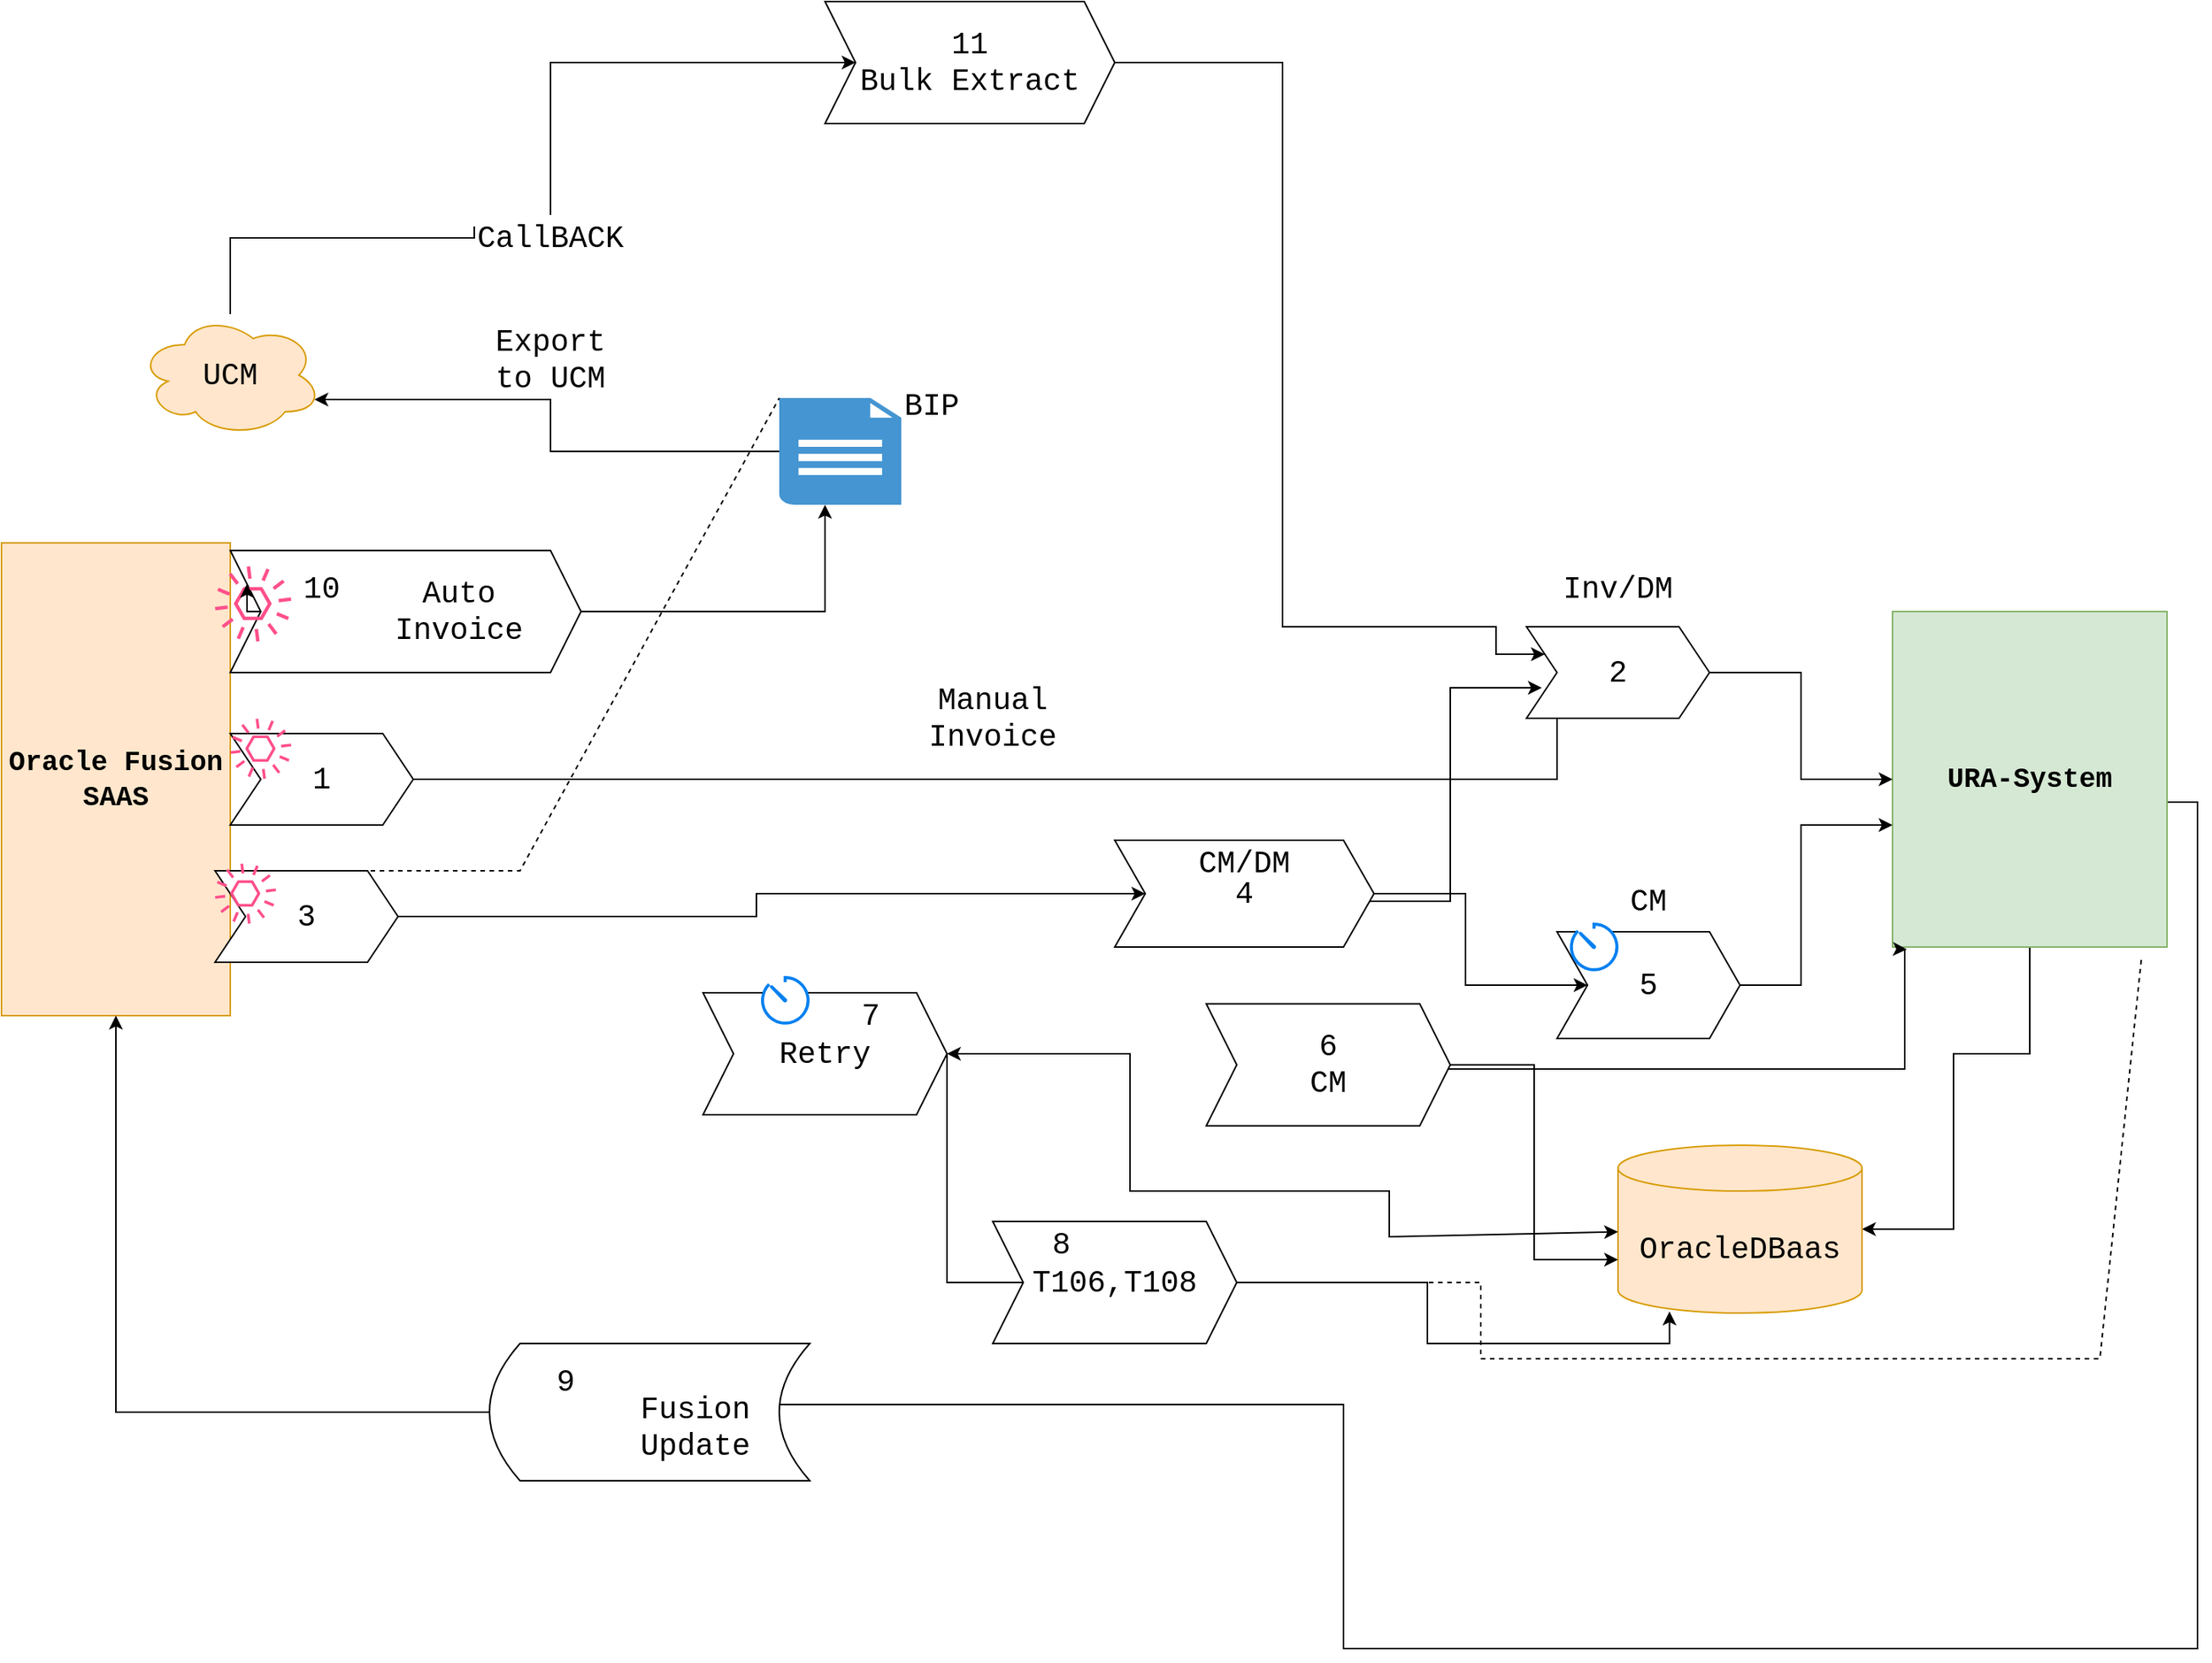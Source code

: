 <mxfile version="15.5.8" type="github">
  <diagram id="HXzt17Rm_zem7e5teo9B" name="Page-1">
    <mxGraphModel dx="3147" dy="1805" grid="1" gridSize="10" guides="1" tooltips="1" connect="1" arrows="1" fold="1" page="1" pageScale="1" pageWidth="850" pageHeight="1100" math="0" shadow="0">
      <root>
        <mxCell id="0" />
        <mxCell id="1" parent="0" />
        <mxCell id="_rh--6CCZ1OBjoR3TniN-2" value="&lt;h2&gt;&lt;font face=&quot;Courier New&quot;&gt;Oracle Fusion SAAS&lt;/font&gt;&lt;/h2&gt;" style="rounded=0;whiteSpace=wrap;html=1;fillColor=#ffe6cc;strokeColor=#d79b00;" vertex="1" parent="1">
          <mxGeometry x="-1150" y="185" width="150" height="310" as="geometry" />
        </mxCell>
        <mxCell id="_rh--6CCZ1OBjoR3TniN-22" style="edgeStyle=orthogonalEdgeStyle;rounded=0;orthogonalLoop=1;jettySize=auto;html=1;fontFamily=Courier New;fontSize=20;" edge="1" parent="1" source="_rh--6CCZ1OBjoR3TniN-4" target="_rh--6CCZ1OBjoR3TniN-21">
          <mxGeometry relative="1" as="geometry">
            <mxPoint x="130" y="660" as="targetPoint" />
            <Array as="points">
              <mxPoint x="180" y="520" />
              <mxPoint x="130" y="520" />
              <mxPoint x="130" y="635" />
            </Array>
          </mxGeometry>
        </mxCell>
        <mxCell id="_rh--6CCZ1OBjoR3TniN-61" style="edgeStyle=orthogonalEdgeStyle;rounded=0;orthogonalLoop=1;jettySize=auto;html=1;fontFamily=Courier New;fontSize=20;entryX=0.906;entryY=0.425;entryDx=0;entryDy=0;entryPerimeter=0;" edge="1" parent="1" source="_rh--6CCZ1OBjoR3TniN-4" target="_rh--6CCZ1OBjoR3TniN-58">
          <mxGeometry relative="1" as="geometry">
            <mxPoint x="-610" y="720" as="targetPoint" />
            <Array as="points">
              <mxPoint x="290" y="355" />
              <mxPoint x="290" y="910" />
              <mxPoint x="-270" y="910" />
              <mxPoint x="-270" y="750" />
              <mxPoint x="-676" y="750" />
            </Array>
          </mxGeometry>
        </mxCell>
        <mxCell id="_rh--6CCZ1OBjoR3TniN-4" value="&lt;h2&gt;&lt;font face=&quot;Courier New&quot;&gt;URA-System &lt;/font&gt;&lt;br&gt;&lt;/h2&gt;" style="rounded=0;whiteSpace=wrap;html=1;fillColor=#d5e8d4;strokeColor=#82b366;" vertex="1" parent="1">
          <mxGeometry x="90" y="230" width="180" height="220" as="geometry" />
        </mxCell>
        <mxCell id="_rh--6CCZ1OBjoR3TniN-77" style="edgeStyle=orthogonalEdgeStyle;rounded=0;orthogonalLoop=1;jettySize=auto;html=1;entryX=0.96;entryY=0.7;entryDx=0;entryDy=0;entryPerimeter=0;fontFamily=Courier New;fontSize=20;" edge="1" parent="1" source="_rh--6CCZ1OBjoR3TniN-6" target="_rh--6CCZ1OBjoR3TniN-75">
          <mxGeometry relative="1" as="geometry" />
        </mxCell>
        <mxCell id="_rh--6CCZ1OBjoR3TniN-6" value="" style="shadow=0;dashed=0;html=1;strokeColor=none;fillColor=#4495D1;labelPosition=center;verticalLabelPosition=bottom;verticalAlign=top;align=center;outlineConnect=0;shape=mxgraph.veeam.2d.report;fontFamily=Courier New;" vertex="1" parent="1">
          <mxGeometry x="-640" y="90" width="80" height="70" as="geometry" />
        </mxCell>
        <mxCell id="_rh--6CCZ1OBjoR3TniN-14" style="edgeStyle=orthogonalEdgeStyle;rounded=0;orthogonalLoop=1;jettySize=auto;html=1;entryX=0;entryY=0.5;entryDx=0;entryDy=0;fontFamily=Courier New;fontSize=20;" edge="1" parent="1" source="_rh--6CCZ1OBjoR3TniN-7" target="_rh--6CCZ1OBjoR3TniN-8">
          <mxGeometry relative="1" as="geometry" />
        </mxCell>
        <mxCell id="_rh--6CCZ1OBjoR3TniN-31" style="edgeStyle=orthogonalEdgeStyle;rounded=0;orthogonalLoop=1;jettySize=auto;html=1;fontFamily=Courier New;fontSize=20;startArrow=none;" edge="1" parent="1" source="_rh--6CCZ1OBjoR3TniN-68" target="_rh--6CCZ1OBjoR3TniN-6">
          <mxGeometry relative="1" as="geometry">
            <Array as="points">
              <mxPoint x="-610" y="230" />
            </Array>
          </mxGeometry>
        </mxCell>
        <mxCell id="_rh--6CCZ1OBjoR3TniN-7" value="1" style="shape=step;perimeter=stepPerimeter;whiteSpace=wrap;html=1;fixedSize=1;fontFamily=Courier New;fontSize=20;" vertex="1" parent="1">
          <mxGeometry x="-1000" y="310" width="120" height="60" as="geometry" />
        </mxCell>
        <mxCell id="_rh--6CCZ1OBjoR3TniN-15" style="edgeStyle=orthogonalEdgeStyle;rounded=0;orthogonalLoop=1;jettySize=auto;html=1;fontFamily=Courier New;fontSize=20;" edge="1" parent="1" source="_rh--6CCZ1OBjoR3TniN-8" target="_rh--6CCZ1OBjoR3TniN-4">
          <mxGeometry relative="1" as="geometry" />
        </mxCell>
        <mxCell id="_rh--6CCZ1OBjoR3TniN-8" value="2" style="shape=step;perimeter=stepPerimeter;whiteSpace=wrap;html=1;fixedSize=1;fontFamily=Courier New;fontSize=20;" vertex="1" parent="1">
          <mxGeometry x="-150" y="240" width="120" height="60" as="geometry" />
        </mxCell>
        <mxCell id="_rh--6CCZ1OBjoR3TniN-9" value="" style="sketch=0;outlineConnect=0;fontColor=#232F3E;gradientColor=none;fillColor=#FF4F8B;strokeColor=none;dashed=0;verticalLabelPosition=bottom;verticalAlign=top;align=center;html=1;fontSize=12;fontStyle=0;aspect=fixed;pointerEvents=1;shape=mxgraph.aws4.event;fontFamily=Courier New;" vertex="1" parent="1">
          <mxGeometry x="-1000" y="300" width="40" height="40" as="geometry" />
        </mxCell>
        <mxCell id="_rh--6CCZ1OBjoR3TniN-17" style="edgeStyle=orthogonalEdgeStyle;rounded=0;orthogonalLoop=1;jettySize=auto;html=1;entryX=0;entryY=0.5;entryDx=0;entryDy=0;fontFamily=Courier New;fontSize=20;" edge="1" parent="1" source="_rh--6CCZ1OBjoR3TniN-10" target="_rh--6CCZ1OBjoR3TniN-16">
          <mxGeometry relative="1" as="geometry" />
        </mxCell>
        <mxCell id="_rh--6CCZ1OBjoR3TniN-10" value="3" style="shape=step;perimeter=stepPerimeter;whiteSpace=wrap;html=1;fixedSize=1;fontFamily=Courier New;fontSize=20;" vertex="1" parent="1">
          <mxGeometry x="-1010" y="400" width="120" height="60" as="geometry" />
        </mxCell>
        <mxCell id="_rh--6CCZ1OBjoR3TniN-11" value="" style="sketch=0;outlineConnect=0;fontColor=#232F3E;gradientColor=none;fillColor=#FF4F8B;strokeColor=none;dashed=0;verticalLabelPosition=bottom;verticalAlign=top;align=center;html=1;fontSize=12;fontStyle=0;aspect=fixed;pointerEvents=1;shape=mxgraph.aws4.event;fontFamily=Courier New;" vertex="1" parent="1">
          <mxGeometry x="-1010" y="395" width="40" height="40" as="geometry" />
        </mxCell>
        <mxCell id="_rh--6CCZ1OBjoR3TniN-24" style="edgeStyle=orthogonalEdgeStyle;rounded=0;orthogonalLoop=1;jettySize=auto;html=1;fontFamily=Courier New;fontSize=20;" edge="1" parent="1" source="_rh--6CCZ1OBjoR3TniN-16">
          <mxGeometry relative="1" as="geometry">
            <mxPoint x="-140" y="280" as="targetPoint" />
            <Array as="points">
              <mxPoint x="-200" y="420" />
              <mxPoint x="-200" y="280" />
            </Array>
          </mxGeometry>
        </mxCell>
        <mxCell id="_rh--6CCZ1OBjoR3TniN-27" style="edgeStyle=orthogonalEdgeStyle;rounded=0;orthogonalLoop=1;jettySize=auto;html=1;entryX=0;entryY=0.5;entryDx=0;entryDy=0;fontFamily=Courier New;fontSize=20;" edge="1" parent="1" source="_rh--6CCZ1OBjoR3TniN-16" target="_rh--6CCZ1OBjoR3TniN-25">
          <mxGeometry relative="1" as="geometry" />
        </mxCell>
        <mxCell id="_rh--6CCZ1OBjoR3TniN-16" value="4" style="shape=step;perimeter=stepPerimeter;whiteSpace=wrap;html=1;fixedSize=1;fontFamily=Courier New;fontSize=20;" vertex="1" parent="1">
          <mxGeometry x="-420" y="380" width="170" height="70" as="geometry" />
        </mxCell>
        <mxCell id="_rh--6CCZ1OBjoR3TniN-19" value="&lt;div&gt;Manual&lt;/div&gt;&lt;div&gt;Invoice&lt;/div&gt;" style="text;html=1;strokeColor=none;fillColor=none;align=center;verticalAlign=middle;whiteSpace=wrap;rounded=0;fontFamily=Courier New;fontSize=20;" vertex="1" parent="1">
          <mxGeometry x="-560" y="270" width="120" height="60" as="geometry" />
        </mxCell>
        <mxCell id="_rh--6CCZ1OBjoR3TniN-20" value="CM/DM" style="text;html=1;strokeColor=none;fillColor=none;align=center;verticalAlign=middle;whiteSpace=wrap;rounded=0;fontFamily=Courier New;fontSize=20;" vertex="1" parent="1">
          <mxGeometry x="-380" y="370" width="90" height="50" as="geometry" />
        </mxCell>
        <mxCell id="_rh--6CCZ1OBjoR3TniN-21" value="OracleDBaas" style="shape=cylinder3;whiteSpace=wrap;html=1;boundedLbl=1;backgroundOutline=1;size=15;fontFamily=Courier New;fontSize=20;fillColor=#ffe6cc;strokeColor=#d79b00;" vertex="1" parent="1">
          <mxGeometry x="-90" y="580" width="160" height="110" as="geometry" />
        </mxCell>
        <mxCell id="_rh--6CCZ1OBjoR3TniN-30" style="edgeStyle=orthogonalEdgeStyle;rounded=0;orthogonalLoop=1;jettySize=auto;html=1;fontFamily=Courier New;fontSize=20;" edge="1" parent="1" source="_rh--6CCZ1OBjoR3TniN-25" target="_rh--6CCZ1OBjoR3TniN-4">
          <mxGeometry relative="1" as="geometry">
            <mxPoint x="80" y="370" as="targetPoint" />
            <Array as="points">
              <mxPoint x="30" y="475" />
              <mxPoint x="30" y="370" />
            </Array>
          </mxGeometry>
        </mxCell>
        <mxCell id="_rh--6CCZ1OBjoR3TniN-25" value="5" style="shape=step;perimeter=stepPerimeter;whiteSpace=wrap;html=1;fixedSize=1;fontFamily=Courier New;fontSize=20;" vertex="1" parent="1">
          <mxGeometry x="-130" y="440" width="120" height="70" as="geometry" />
        </mxCell>
        <mxCell id="_rh--6CCZ1OBjoR3TniN-28" value="CM" style="text;html=1;strokeColor=none;fillColor=none;align=center;verticalAlign=middle;whiteSpace=wrap;rounded=0;fontFamily=Courier New;fontSize=20;" vertex="1" parent="1">
          <mxGeometry x="-100" y="405" width="60" height="30" as="geometry" />
        </mxCell>
        <mxCell id="_rh--6CCZ1OBjoR3TniN-29" value="Inv/DM" style="text;html=1;strokeColor=none;fillColor=none;align=center;verticalAlign=middle;whiteSpace=wrap;rounded=0;fontFamily=Courier New;fontSize=20;" vertex="1" parent="1">
          <mxGeometry x="-130" y="200" width="80" height="30" as="geometry" />
        </mxCell>
        <mxCell id="_rh--6CCZ1OBjoR3TniN-36" value="BIP" style="text;html=1;strokeColor=none;fillColor=none;align=center;verticalAlign=middle;whiteSpace=wrap;rounded=0;fontFamily=Courier New;fontSize=20;" vertex="1" parent="1">
          <mxGeometry x="-570" y="80" width="60" height="30" as="geometry" />
        </mxCell>
        <mxCell id="_rh--6CCZ1OBjoR3TniN-43" style="edgeStyle=orthogonalEdgeStyle;rounded=0;orthogonalLoop=1;jettySize=auto;html=1;entryX=0.052;entryY=1.007;entryDx=0;entryDy=0;entryPerimeter=0;fontFamily=Courier New;fontSize=20;" edge="1" parent="1" source="_rh--6CCZ1OBjoR3TniN-41" target="_rh--6CCZ1OBjoR3TniN-4">
          <mxGeometry relative="1" as="geometry">
            <Array as="points">
              <mxPoint x="98" y="530" />
            </Array>
          </mxGeometry>
        </mxCell>
        <mxCell id="_rh--6CCZ1OBjoR3TniN-51" style="edgeStyle=orthogonalEdgeStyle;rounded=0;orthogonalLoop=1;jettySize=auto;html=1;entryX=0;entryY=0;entryDx=0;entryDy=75;entryPerimeter=0;fontFamily=Courier New;fontSize=20;" edge="1" parent="1" source="_rh--6CCZ1OBjoR3TniN-41" target="_rh--6CCZ1OBjoR3TniN-21">
          <mxGeometry relative="1" as="geometry" />
        </mxCell>
        <mxCell id="_rh--6CCZ1OBjoR3TniN-41" value="&lt;div&gt;6&lt;/div&gt;&lt;div&gt;CM&lt;br&gt;&lt;/div&gt;" style="shape=step;perimeter=stepPerimeter;whiteSpace=wrap;html=1;fixedSize=1;fontFamily=Courier New;fontSize=20;" vertex="1" parent="1">
          <mxGeometry x="-360" y="487.25" width="160" height="80" as="geometry" />
        </mxCell>
        <mxCell id="_rh--6CCZ1OBjoR3TniN-47" style="edgeStyle=orthogonalEdgeStyle;rounded=0;orthogonalLoop=1;jettySize=auto;html=1;fontFamily=Courier New;fontSize=20;entryX=0;entryY=0.5;entryDx=0;entryDy=0;exitX=1;exitY=0.5;exitDx=0;exitDy=0;" edge="1" parent="1" source="_rh--6CCZ1OBjoR3TniN-44" target="_rh--6CCZ1OBjoR3TniN-46">
          <mxGeometry relative="1" as="geometry">
            <mxPoint x="-450" y="670" as="targetPoint" />
            <mxPoint x="-380" y="560" as="sourcePoint" />
            <Array as="points">
              <mxPoint x="-470" y="670" />
              <mxPoint x="-390" y="670" />
            </Array>
          </mxGeometry>
        </mxCell>
        <mxCell id="_rh--6CCZ1OBjoR3TniN-44" value="Retry" style="shape=step;perimeter=stepPerimeter;whiteSpace=wrap;html=1;fixedSize=1;fontFamily=Courier New;fontSize=20;" vertex="1" parent="1">
          <mxGeometry x="-690" y="480" width="160" height="80" as="geometry" />
        </mxCell>
        <mxCell id="_rh--6CCZ1OBjoR3TniN-45" value="" style="html=1;verticalLabelPosition=bottom;align=center;labelBackgroundColor=#ffffff;verticalAlign=top;strokeWidth=2;strokeColor=#0080F0;shadow=0;dashed=0;shape=mxgraph.ios7.icons.gauge;fontFamily=Courier New;fontSize=20;" vertex="1" parent="1">
          <mxGeometry x="-652.4" y="470" width="32.4" height="31.5" as="geometry" />
        </mxCell>
        <mxCell id="_rh--6CCZ1OBjoR3TniN-56" style="edgeStyle=orthogonalEdgeStyle;rounded=0;orthogonalLoop=1;jettySize=auto;html=1;entryX=0.211;entryY=0.991;entryDx=0;entryDy=0;entryPerimeter=0;fontFamily=Courier New;fontSize=20;" edge="1" parent="1" source="_rh--6CCZ1OBjoR3TniN-46" target="_rh--6CCZ1OBjoR3TniN-21">
          <mxGeometry relative="1" as="geometry" />
        </mxCell>
        <mxCell id="_rh--6CCZ1OBjoR3TniN-46" value="T106,T108" style="shape=step;perimeter=stepPerimeter;whiteSpace=wrap;html=1;fixedSize=1;fontFamily=Courier New;fontSize=20;" vertex="1" parent="1">
          <mxGeometry x="-500" y="630" width="160" height="80" as="geometry" />
        </mxCell>
        <mxCell id="_rh--6CCZ1OBjoR3TniN-48" value="7" style="text;html=1;strokeColor=none;fillColor=none;align=center;verticalAlign=middle;whiteSpace=wrap;rounded=0;fontFamily=Courier New;fontSize=20;" vertex="1" parent="1">
          <mxGeometry x="-610" y="480" width="60" height="30" as="geometry" />
        </mxCell>
        <mxCell id="_rh--6CCZ1OBjoR3TniN-49" value="8" style="text;html=1;strokeColor=none;fillColor=none;align=center;verticalAlign=middle;whiteSpace=wrap;rounded=0;fontFamily=Courier New;fontSize=20;" vertex="1" parent="1">
          <mxGeometry x="-485" y="630" width="60" height="30" as="geometry" />
        </mxCell>
        <mxCell id="_rh--6CCZ1OBjoR3TniN-53" value="" style="endArrow=classic;startArrow=classic;html=1;rounded=0;fontFamily=Courier New;fontSize=20;exitX=1;exitY=0.5;exitDx=0;exitDy=0;" edge="1" parent="1" source="_rh--6CCZ1OBjoR3TniN-44" target="_rh--6CCZ1OBjoR3TniN-21">
          <mxGeometry width="50" height="50" relative="1" as="geometry">
            <mxPoint x="-500" y="520" as="sourcePoint" />
            <mxPoint x="-420" y="610" as="targetPoint" />
            <Array as="points">
              <mxPoint x="-410" y="520" />
              <mxPoint x="-410" y="610" />
              <mxPoint x="-240" y="610" />
              <mxPoint x="-240" y="640" />
            </Array>
          </mxGeometry>
        </mxCell>
        <mxCell id="_rh--6CCZ1OBjoR3TniN-55" value="" style="endArrow=none;dashed=1;html=1;rounded=0;fontFamily=Courier New;fontSize=20;exitX=1;exitY=0.5;exitDx=0;exitDy=0;entryX=0.907;entryY=1.032;entryDx=0;entryDy=0;entryPerimeter=0;" edge="1" parent="1" source="_rh--6CCZ1OBjoR3TniN-46" target="_rh--6CCZ1OBjoR3TniN-4">
          <mxGeometry width="50" height="50" relative="1" as="geometry">
            <mxPoint x="-140" y="720" as="sourcePoint" />
            <mxPoint x="290" y="770" as="targetPoint" />
            <Array as="points">
              <mxPoint x="-180" y="670" />
              <mxPoint x="-180" y="720" />
              <mxPoint x="140" y="720" />
              <mxPoint x="226" y="720" />
            </Array>
          </mxGeometry>
        </mxCell>
        <mxCell id="_rh--6CCZ1OBjoR3TniN-60" style="edgeStyle=orthogonalEdgeStyle;rounded=0;orthogonalLoop=1;jettySize=auto;html=1;fontFamily=Courier New;fontSize=20;" edge="1" parent="1" source="_rh--6CCZ1OBjoR3TniN-58" target="_rh--6CCZ1OBjoR3TniN-2">
          <mxGeometry relative="1" as="geometry" />
        </mxCell>
        <mxCell id="_rh--6CCZ1OBjoR3TniN-58" value="" style="shape=dataStorage;whiteSpace=wrap;html=1;fixedSize=1;fontFamily=Courier New;fontSize=20;" vertex="1" parent="1">
          <mxGeometry x="-830" y="710" width="210" height="90" as="geometry" />
        </mxCell>
        <mxCell id="_rh--6CCZ1OBjoR3TniN-59" value="&lt;div&gt;Fusion&lt;/div&gt;&lt;div&gt;Update&lt;/div&gt;" style="text;html=1;strokeColor=none;fillColor=none;align=center;verticalAlign=middle;whiteSpace=wrap;rounded=0;fontFamily=Courier New;fontSize=20;" vertex="1" parent="1">
          <mxGeometry x="-780" y="740" width="170" height="50" as="geometry" />
        </mxCell>
        <mxCell id="_rh--6CCZ1OBjoR3TniN-62" value="" style="endArrow=none;dashed=1;html=1;rounded=0;fontFamily=Courier New;fontSize=20;exitX=0.75;exitY=0;exitDx=0;exitDy=0;" edge="1" parent="1" source="_rh--6CCZ1OBjoR3TniN-10">
          <mxGeometry width="50" height="50" relative="1" as="geometry">
            <mxPoint x="-560" y="400" as="sourcePoint" />
            <mxPoint x="-640" y="90" as="targetPoint" />
            <Array as="points">
              <mxPoint x="-810" y="400" />
            </Array>
          </mxGeometry>
        </mxCell>
        <mxCell id="_rh--6CCZ1OBjoR3TniN-65" value="9" style="text;html=1;strokeColor=none;fillColor=none;align=center;verticalAlign=middle;whiteSpace=wrap;rounded=0;fontFamily=Courier New;fontSize=20;" vertex="1" parent="1">
          <mxGeometry x="-810" y="720" width="60" height="30" as="geometry" />
        </mxCell>
        <mxCell id="_rh--6CCZ1OBjoR3TniN-68" value="" style="shape=step;perimeter=stepPerimeter;whiteSpace=wrap;html=1;fixedSize=1;fontFamily=Courier New;fontSize=20;" vertex="1" parent="1">
          <mxGeometry x="-1000" y="190" width="230" height="80" as="geometry" />
        </mxCell>
        <mxCell id="_rh--6CCZ1OBjoR3TniN-71" value="10" style="text;html=1;strokeColor=none;fillColor=none;align=center;verticalAlign=middle;whiteSpace=wrap;rounded=0;fontFamily=Courier New;fontSize=20;" vertex="1" parent="1">
          <mxGeometry x="-970" y="200" width="60" height="30" as="geometry" />
        </mxCell>
        <mxCell id="_rh--6CCZ1OBjoR3TniN-72" value="Auto Invoice" style="text;html=1;strokeColor=none;fillColor=none;align=center;verticalAlign=middle;whiteSpace=wrap;rounded=0;fontFamily=Courier New;fontSize=20;" vertex="1" parent="1">
          <mxGeometry x="-880" y="215" width="60" height="30" as="geometry" />
        </mxCell>
        <mxCell id="_rh--6CCZ1OBjoR3TniN-73" value="" style="sketch=0;outlineConnect=0;fontColor=#232F3E;gradientColor=none;fillColor=#FF4F8B;strokeColor=none;dashed=0;verticalLabelPosition=bottom;verticalAlign=top;align=center;html=1;fontSize=12;fontStyle=0;aspect=fixed;pointerEvents=1;shape=mxgraph.aws4.event;fontFamily=Courier New;" vertex="1" parent="1">
          <mxGeometry x="-1010" y="200" width="50" height="50" as="geometry" />
        </mxCell>
        <mxCell id="_rh--6CCZ1OBjoR3TniN-74" style="edgeStyle=orthogonalEdgeStyle;rounded=0;orthogonalLoop=1;jettySize=auto;html=1;exitX=0;exitY=0.5;exitDx=0;exitDy=0;entryX=0;entryY=0.25;entryDx=0;entryDy=0;fontFamily=Courier New;fontSize=20;" edge="1" parent="1" source="_rh--6CCZ1OBjoR3TniN-68" target="_rh--6CCZ1OBjoR3TniN-68">
          <mxGeometry relative="1" as="geometry" />
        </mxCell>
        <mxCell id="_rh--6CCZ1OBjoR3TniN-78" style="edgeStyle=orthogonalEdgeStyle;rounded=0;orthogonalLoop=1;jettySize=auto;html=1;fontFamily=Courier New;fontSize=20;startArrow=none;entryX=0;entryY=0.5;entryDx=0;entryDy=0;" edge="1" parent="1" source="_rh--6CCZ1OBjoR3TniN-79" target="_rh--6CCZ1OBjoR3TniN-81">
          <mxGeometry relative="1" as="geometry">
            <mxPoint x="-620" y="-140" as="targetPoint" />
            <Array as="points">
              <mxPoint x="-790" y="-130" />
            </Array>
          </mxGeometry>
        </mxCell>
        <mxCell id="_rh--6CCZ1OBjoR3TniN-75" value="UCM" style="ellipse;shape=cloud;whiteSpace=wrap;html=1;fontFamily=Courier New;fontSize=20;fillColor=#ffe6cc;strokeColor=#d79b00;" vertex="1" parent="1">
          <mxGeometry x="-1060" y="35" width="120" height="80" as="geometry" />
        </mxCell>
        <mxCell id="_rh--6CCZ1OBjoR3TniN-79" value="CallBACK" style="text;html=1;strokeColor=none;fillColor=none;align=center;verticalAlign=middle;whiteSpace=wrap;rounded=0;fontFamily=Courier New;fontSize=20;" vertex="1" parent="1">
          <mxGeometry x="-840" y="-30" width="100" height="30" as="geometry" />
        </mxCell>
        <mxCell id="_rh--6CCZ1OBjoR3TniN-80" value="" style="edgeStyle=orthogonalEdgeStyle;rounded=0;orthogonalLoop=1;jettySize=auto;html=1;fontFamily=Courier New;fontSize=20;endArrow=none;entryX=0;entryY=0.25;entryDx=0;entryDy=0;" edge="1" parent="1" source="_rh--6CCZ1OBjoR3TniN-75" target="_rh--6CCZ1OBjoR3TniN-79">
          <mxGeometry relative="1" as="geometry">
            <mxPoint x="-620" y="-140" as="targetPoint" />
            <mxPoint x="-1000" y="35" as="sourcePoint" />
            <Array as="points">
              <mxPoint x="-1000" y="-15" />
              <mxPoint x="-840" y="-15" />
            </Array>
          </mxGeometry>
        </mxCell>
        <mxCell id="_rh--6CCZ1OBjoR3TniN-83" style="edgeStyle=orthogonalEdgeStyle;rounded=0;orthogonalLoop=1;jettySize=auto;html=1;fontFamily=Courier New;fontSize=20;entryX=0;entryY=0.25;entryDx=0;entryDy=0;" edge="1" parent="1" source="_rh--6CCZ1OBjoR3TniN-81" target="_rh--6CCZ1OBjoR3TniN-8">
          <mxGeometry relative="1" as="geometry">
            <mxPoint x="-170" y="270" as="targetPoint" />
            <Array as="points">
              <mxPoint x="-310" y="-130" />
              <mxPoint x="-310" y="240" />
              <mxPoint x="-170" y="240" />
              <mxPoint x="-170" y="258" />
            </Array>
          </mxGeometry>
        </mxCell>
        <mxCell id="_rh--6CCZ1OBjoR3TniN-81" value="&lt;div&gt;11&lt;/div&gt;&lt;div&gt;Bulk Extract&lt;br&gt;&lt;/div&gt;" style="shape=step;perimeter=stepPerimeter;whiteSpace=wrap;html=1;fixedSize=1;fontFamily=Courier New;fontSize=20;" vertex="1" parent="1">
          <mxGeometry x="-610" y="-170" width="190" height="80" as="geometry" />
        </mxCell>
        <mxCell id="_rh--6CCZ1OBjoR3TniN-82" value="Export to UCM" style="text;html=1;strokeColor=none;fillColor=none;align=center;verticalAlign=middle;whiteSpace=wrap;rounded=0;fontFamily=Courier New;fontSize=20;" vertex="1" parent="1">
          <mxGeometry x="-840" y="50" width="100" height="30" as="geometry" />
        </mxCell>
        <mxCell id="_rh--6CCZ1OBjoR3TniN-86" value="" style="html=1;verticalLabelPosition=bottom;align=center;labelBackgroundColor=#ffffff;verticalAlign=top;strokeWidth=2;strokeColor=#0080F0;shadow=0;dashed=0;shape=mxgraph.ios7.icons.gauge;fontFamily=Courier New;fontSize=20;" vertex="1" parent="1">
          <mxGeometry x="-122" y="435" width="32.4" height="31.5" as="geometry" />
        </mxCell>
      </root>
    </mxGraphModel>
  </diagram>
</mxfile>
